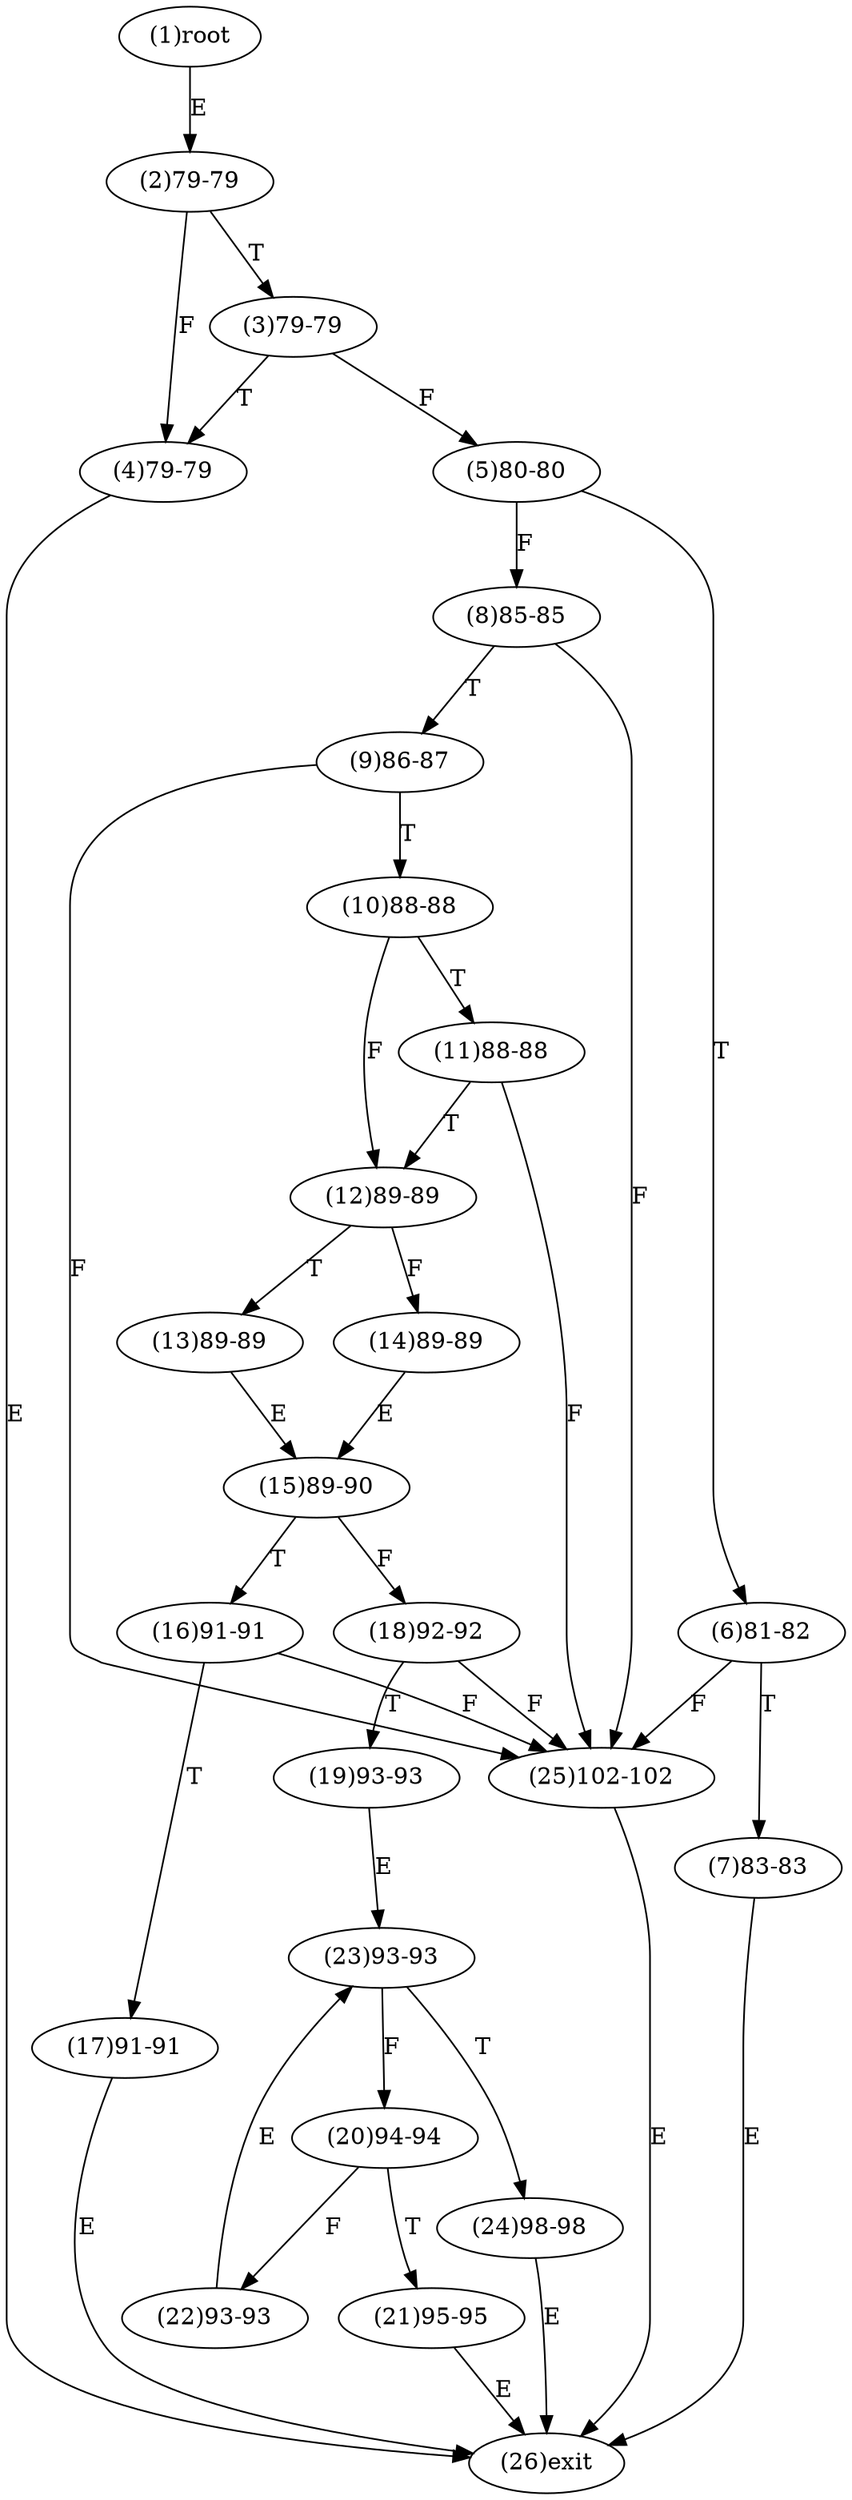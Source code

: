 digraph "" { 
1[ label="(1)root"];
2[ label="(2)79-79"];
3[ label="(3)79-79"];
4[ label="(4)79-79"];
5[ label="(5)80-80"];
6[ label="(6)81-82"];
7[ label="(7)83-83"];
8[ label="(8)85-85"];
9[ label="(9)86-87"];
10[ label="(10)88-88"];
11[ label="(11)88-88"];
12[ label="(12)89-89"];
13[ label="(13)89-89"];
14[ label="(14)89-89"];
15[ label="(15)89-90"];
17[ label="(17)91-91"];
16[ label="(16)91-91"];
19[ label="(19)93-93"];
18[ label="(18)92-92"];
21[ label="(21)95-95"];
20[ label="(20)94-94"];
23[ label="(23)93-93"];
22[ label="(22)93-93"];
25[ label="(25)102-102"];
24[ label="(24)98-98"];
26[ label="(26)exit"];
1->2[ label="E"];
2->4[ label="F"];
2->3[ label="T"];
3->5[ label="F"];
3->4[ label="T"];
4->26[ label="E"];
5->8[ label="F"];
5->6[ label="T"];
6->25[ label="F"];
6->7[ label="T"];
7->26[ label="E"];
8->25[ label="F"];
8->9[ label="T"];
9->25[ label="F"];
9->10[ label="T"];
10->12[ label="F"];
10->11[ label="T"];
11->25[ label="F"];
11->12[ label="T"];
12->14[ label="F"];
12->13[ label="T"];
13->15[ label="E"];
14->15[ label="E"];
15->18[ label="F"];
15->16[ label="T"];
16->25[ label="F"];
16->17[ label="T"];
17->26[ label="E"];
18->25[ label="F"];
18->19[ label="T"];
19->23[ label="E"];
20->22[ label="F"];
20->21[ label="T"];
21->26[ label="E"];
22->23[ label="E"];
23->20[ label="F"];
23->24[ label="T"];
24->26[ label="E"];
25->26[ label="E"];
}
